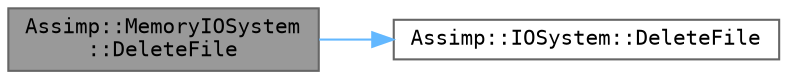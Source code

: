 digraph "Assimp::MemoryIOSystem::DeleteFile"
{
 // LATEX_PDF_SIZE
  bgcolor="transparent";
  edge [fontname=Terminal,fontsize=10,labelfontname=Helvetica,labelfontsize=10];
  node [fontname=Terminal,fontsize=10,shape=box,height=0.2,width=0.4];
  rankdir="LR";
  Node1 [label="Assimp::MemoryIOSystem\l::DeleteFile",height=0.2,width=0.4,color="gray40", fillcolor="grey60", style="filled", fontcolor="black",tooltip="Will delete the file."];
  Node1 -> Node2 [color="steelblue1",style="solid"];
  Node2 [label="Assimp::IOSystem::DeleteFile",height=0.2,width=0.4,color="grey40", fillcolor="white", style="filled",URL="$class_assimp_1_1_i_o_system.html#abdfad399fdbdc9bbf2ffd193f4107bf2",tooltip="Will delete the given file."];
}
